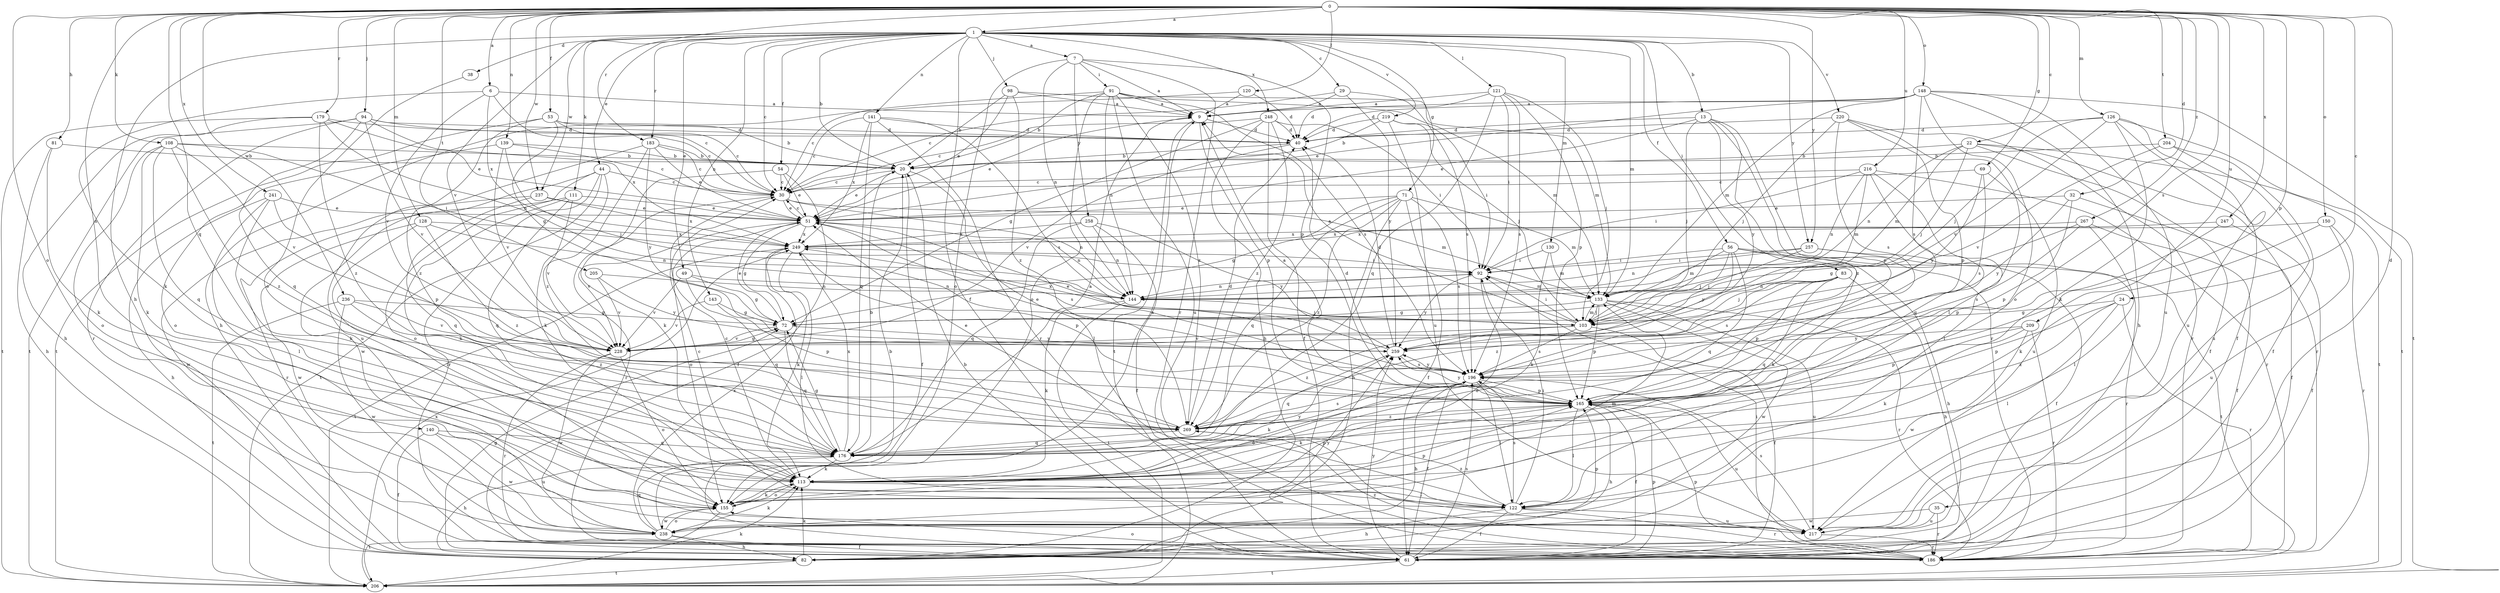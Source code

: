 strict digraph  {
0;
1;
6;
7;
9;
13;
20;
22;
24;
29;
30;
32;
35;
38;
40;
44;
49;
51;
53;
54;
56;
61;
69;
71;
72;
81;
82;
83;
91;
92;
94;
98;
103;
108;
111;
113;
120;
121;
122;
126;
128;
130;
133;
139;
140;
141;
143;
144;
148;
150;
155;
165;
176;
179;
183;
186;
196;
204;
205;
206;
209;
216;
217;
219;
220;
228;
236;
237;
238;
241;
247;
248;
249;
257;
258;
259;
267;
269;
0 -> 1  [label=a];
0 -> 6  [label=a];
0 -> 22  [label=c];
0 -> 24  [label=c];
0 -> 32  [label=d];
0 -> 35  [label=d];
0 -> 53  [label=f];
0 -> 69  [label=g];
0 -> 81  [label=h];
0 -> 94  [label=j];
0 -> 108  [label=k];
0 -> 120  [label=l];
0 -> 126  [label=m];
0 -> 128  [label=m];
0 -> 139  [label=n];
0 -> 140  [label=n];
0 -> 148  [label=o];
0 -> 150  [label=o];
0 -> 155  [label=o];
0 -> 165  [label=p];
0 -> 176  [label=q];
0 -> 179  [label=r];
0 -> 183  [label=r];
0 -> 196  [label=s];
0 -> 204  [label=t];
0 -> 205  [label=t];
0 -> 209  [label=u];
0 -> 216  [label=u];
0 -> 236  [label=w];
0 -> 237  [label=w];
0 -> 241  [label=x];
0 -> 247  [label=x];
0 -> 257  [label=y];
0 -> 267  [label=z];
1 -> 7  [label=a];
1 -> 13  [label=b];
1 -> 20  [label=b];
1 -> 29  [label=c];
1 -> 30  [label=c];
1 -> 38  [label=d];
1 -> 44  [label=e];
1 -> 49  [label=e];
1 -> 54  [label=f];
1 -> 56  [label=f];
1 -> 61  [label=f];
1 -> 71  [label=g];
1 -> 82  [label=h];
1 -> 83  [label=i];
1 -> 98  [label=j];
1 -> 111  [label=k];
1 -> 121  [label=l];
1 -> 130  [label=m];
1 -> 133  [label=m];
1 -> 141  [label=n];
1 -> 143  [label=n];
1 -> 183  [label=r];
1 -> 219  [label=v];
1 -> 220  [label=v];
1 -> 228  [label=v];
1 -> 237  [label=w];
1 -> 248  [label=x];
1 -> 257  [label=y];
6 -> 9  [label=a];
6 -> 30  [label=c];
6 -> 113  [label=k];
6 -> 228  [label=v];
6 -> 249  [label=x];
7 -> 9  [label=a];
7 -> 91  [label=i];
7 -> 144  [label=n];
7 -> 155  [label=o];
7 -> 165  [label=p];
7 -> 186  [label=r];
7 -> 258  [label=y];
9 -> 40  [label=d];
9 -> 51  [label=e];
9 -> 165  [label=p];
9 -> 206  [label=t];
13 -> 40  [label=d];
13 -> 51  [label=e];
13 -> 103  [label=j];
13 -> 165  [label=p];
13 -> 186  [label=r];
13 -> 259  [label=y];
13 -> 269  [label=z];
20 -> 30  [label=c];
20 -> 51  [label=e];
20 -> 61  [label=f];
20 -> 122  [label=l];
22 -> 20  [label=b];
22 -> 61  [label=f];
22 -> 103  [label=j];
22 -> 133  [label=m];
22 -> 144  [label=n];
22 -> 186  [label=r];
22 -> 206  [label=t];
24 -> 72  [label=g];
24 -> 122  [label=l];
24 -> 165  [label=p];
24 -> 186  [label=r];
24 -> 269  [label=z];
29 -> 9  [label=a];
29 -> 30  [label=c];
29 -> 196  [label=s];
29 -> 259  [label=y];
30 -> 51  [label=e];
30 -> 133  [label=m];
30 -> 144  [label=n];
30 -> 186  [label=r];
32 -> 51  [label=e];
32 -> 61  [label=f];
32 -> 165  [label=p];
32 -> 259  [label=y];
35 -> 186  [label=r];
35 -> 217  [label=u];
35 -> 238  [label=w];
38 -> 155  [label=o];
40 -> 20  [label=b];
40 -> 228  [label=v];
44 -> 30  [label=c];
44 -> 113  [label=k];
44 -> 155  [label=o];
44 -> 186  [label=r];
44 -> 206  [label=t];
44 -> 238  [label=w];
49 -> 72  [label=g];
49 -> 144  [label=n];
49 -> 176  [label=q];
49 -> 228  [label=v];
51 -> 30  [label=c];
51 -> 72  [label=g];
51 -> 144  [label=n];
51 -> 155  [label=o];
51 -> 196  [label=s];
51 -> 228  [label=v];
51 -> 249  [label=x];
53 -> 20  [label=b];
53 -> 30  [label=c];
53 -> 40  [label=d];
53 -> 72  [label=g];
53 -> 206  [label=t];
53 -> 269  [label=z];
54 -> 30  [label=c];
54 -> 51  [label=e];
54 -> 61  [label=f];
54 -> 113  [label=k];
56 -> 82  [label=h];
56 -> 92  [label=i];
56 -> 103  [label=j];
56 -> 113  [label=k];
56 -> 133  [label=m];
56 -> 176  [label=q];
56 -> 206  [label=t];
56 -> 259  [label=y];
61 -> 20  [label=b];
61 -> 72  [label=g];
61 -> 155  [label=o];
61 -> 165  [label=p];
61 -> 196  [label=s];
61 -> 206  [label=t];
61 -> 259  [label=y];
69 -> 30  [label=c];
69 -> 196  [label=s];
69 -> 217  [label=u];
69 -> 259  [label=y];
71 -> 51  [label=e];
71 -> 61  [label=f];
71 -> 72  [label=g];
71 -> 82  [label=h];
71 -> 133  [label=m];
71 -> 176  [label=q];
71 -> 196  [label=s];
71 -> 269  [label=z];
72 -> 51  [label=e];
72 -> 176  [label=q];
72 -> 228  [label=v];
72 -> 259  [label=y];
81 -> 20  [label=b];
81 -> 82  [label=h];
81 -> 113  [label=k];
82 -> 113  [label=k];
82 -> 206  [label=t];
83 -> 82  [label=h];
83 -> 103  [label=j];
83 -> 144  [label=n];
83 -> 165  [label=p];
83 -> 176  [label=q];
83 -> 196  [label=s];
83 -> 269  [label=z];
91 -> 9  [label=a];
91 -> 20  [label=b];
91 -> 30  [label=c];
91 -> 133  [label=m];
91 -> 144  [label=n];
91 -> 155  [label=o];
91 -> 196  [label=s];
91 -> 217  [label=u];
91 -> 269  [label=z];
92 -> 133  [label=m];
92 -> 144  [label=n];
92 -> 155  [label=o];
92 -> 259  [label=y];
94 -> 30  [label=c];
94 -> 40  [label=d];
94 -> 176  [label=q];
94 -> 186  [label=r];
94 -> 206  [label=t];
94 -> 228  [label=v];
94 -> 249  [label=x];
98 -> 9  [label=a];
98 -> 20  [label=b];
98 -> 51  [label=e];
98 -> 133  [label=m];
98 -> 269  [label=z];
103 -> 9  [label=a];
103 -> 61  [label=f];
103 -> 92  [label=i];
103 -> 133  [label=m];
103 -> 196  [label=s];
103 -> 228  [label=v];
103 -> 249  [label=x];
103 -> 269  [label=z];
108 -> 20  [label=b];
108 -> 92  [label=i];
108 -> 113  [label=k];
108 -> 155  [label=o];
108 -> 176  [label=q];
108 -> 228  [label=v];
108 -> 269  [label=z];
111 -> 51  [label=e];
111 -> 113  [label=k];
111 -> 176  [label=q];
111 -> 186  [label=r];
111 -> 228  [label=v];
113 -> 30  [label=c];
113 -> 122  [label=l];
113 -> 155  [label=o];
113 -> 165  [label=p];
113 -> 259  [label=y];
120 -> 9  [label=a];
120 -> 40  [label=d];
120 -> 82  [label=h];
121 -> 9  [label=a];
121 -> 40  [label=d];
121 -> 92  [label=i];
121 -> 103  [label=j];
121 -> 165  [label=p];
121 -> 176  [label=q];
121 -> 196  [label=s];
122 -> 30  [label=c];
122 -> 61  [label=f];
122 -> 82  [label=h];
122 -> 92  [label=i];
122 -> 186  [label=r];
122 -> 196  [label=s];
122 -> 217  [label=u];
122 -> 269  [label=z];
126 -> 40  [label=d];
126 -> 61  [label=f];
126 -> 103  [label=j];
126 -> 113  [label=k];
126 -> 206  [label=t];
126 -> 217  [label=u];
126 -> 228  [label=v];
128 -> 122  [label=l];
128 -> 144  [label=n];
128 -> 238  [label=w];
128 -> 249  [label=x];
128 -> 269  [label=z];
130 -> 92  [label=i];
130 -> 113  [label=k];
130 -> 133  [label=m];
133 -> 72  [label=g];
133 -> 103  [label=j];
133 -> 165  [label=p];
133 -> 186  [label=r];
133 -> 217  [label=u];
133 -> 238  [label=w];
139 -> 20  [label=b];
139 -> 30  [label=c];
139 -> 103  [label=j];
139 -> 155  [label=o];
139 -> 228  [label=v];
140 -> 61  [label=f];
140 -> 176  [label=q];
140 -> 217  [label=u];
140 -> 238  [label=w];
141 -> 30  [label=c];
141 -> 40  [label=d];
141 -> 176  [label=q];
141 -> 186  [label=r];
141 -> 196  [label=s];
141 -> 249  [label=x];
143 -> 72  [label=g];
143 -> 165  [label=p];
143 -> 228  [label=v];
144 -> 92  [label=i];
144 -> 103  [label=j];
144 -> 113  [label=k];
144 -> 206  [label=t];
148 -> 9  [label=a];
148 -> 40  [label=d];
148 -> 51  [label=e];
148 -> 82  [label=h];
148 -> 133  [label=m];
148 -> 155  [label=o];
148 -> 196  [label=s];
148 -> 206  [label=t];
148 -> 217  [label=u];
150 -> 113  [label=k];
150 -> 186  [label=r];
150 -> 217  [label=u];
150 -> 249  [label=x];
155 -> 9  [label=a];
155 -> 113  [label=k];
155 -> 133  [label=m];
155 -> 165  [label=p];
155 -> 206  [label=t];
155 -> 238  [label=w];
165 -> 9  [label=a];
165 -> 40  [label=d];
165 -> 61  [label=f];
165 -> 82  [label=h];
165 -> 113  [label=k];
165 -> 122  [label=l];
165 -> 217  [label=u];
165 -> 259  [label=y];
165 -> 269  [label=z];
176 -> 9  [label=a];
176 -> 20  [label=b];
176 -> 72  [label=g];
176 -> 82  [label=h];
176 -> 113  [label=k];
176 -> 249  [label=x];
179 -> 40  [label=d];
179 -> 51  [label=e];
179 -> 82  [label=h];
179 -> 144  [label=n];
179 -> 206  [label=t];
179 -> 269  [label=z];
183 -> 20  [label=b];
183 -> 30  [label=c];
183 -> 51  [label=e];
183 -> 217  [label=u];
183 -> 259  [label=y];
183 -> 269  [label=z];
186 -> 92  [label=i];
186 -> 165  [label=p];
186 -> 269  [label=z];
196 -> 51  [label=e];
196 -> 61  [label=f];
196 -> 82  [label=h];
196 -> 113  [label=k];
196 -> 122  [label=l];
196 -> 155  [label=o];
196 -> 165  [label=p];
196 -> 259  [label=y];
204 -> 20  [label=b];
204 -> 61  [label=f];
204 -> 217  [label=u];
204 -> 228  [label=v];
205 -> 144  [label=n];
205 -> 228  [label=v];
205 -> 259  [label=y];
206 -> 113  [label=k];
206 -> 249  [label=x];
209 -> 113  [label=k];
209 -> 165  [label=p];
209 -> 186  [label=r];
209 -> 238  [label=w];
209 -> 259  [label=y];
216 -> 30  [label=c];
216 -> 92  [label=i];
216 -> 122  [label=l];
216 -> 133  [label=m];
216 -> 144  [label=n];
216 -> 176  [label=q];
216 -> 186  [label=r];
217 -> 186  [label=r];
217 -> 196  [label=s];
219 -> 20  [label=b];
219 -> 40  [label=d];
219 -> 92  [label=i];
219 -> 103  [label=j];
219 -> 217  [label=u];
220 -> 40  [label=d];
220 -> 103  [label=j];
220 -> 122  [label=l];
220 -> 165  [label=p];
220 -> 186  [label=r];
220 -> 196  [label=s];
228 -> 72  [label=g];
228 -> 155  [label=o];
228 -> 186  [label=r];
228 -> 238  [label=w];
236 -> 72  [label=g];
236 -> 206  [label=t];
236 -> 228  [label=v];
236 -> 238  [label=w];
236 -> 269  [label=z];
237 -> 51  [label=e];
237 -> 176  [label=q];
237 -> 238  [label=w];
237 -> 249  [label=x];
238 -> 20  [label=b];
238 -> 61  [label=f];
238 -> 82  [label=h];
238 -> 113  [label=k];
238 -> 155  [label=o];
238 -> 165  [label=p];
238 -> 176  [label=q];
238 -> 249  [label=x];
238 -> 259  [label=y];
241 -> 51  [label=e];
241 -> 82  [label=h];
241 -> 113  [label=k];
241 -> 122  [label=l];
241 -> 165  [label=p];
247 -> 61  [label=f];
247 -> 165  [label=p];
247 -> 249  [label=x];
248 -> 30  [label=c];
248 -> 40  [label=d];
248 -> 61  [label=f];
248 -> 72  [label=g];
248 -> 82  [label=h];
248 -> 92  [label=i];
248 -> 269  [label=z];
249 -> 92  [label=i];
249 -> 113  [label=k];
249 -> 122  [label=l];
249 -> 165  [label=p];
249 -> 206  [label=t];
257 -> 61  [label=f];
257 -> 92  [label=i];
257 -> 103  [label=j];
257 -> 144  [label=n];
257 -> 186  [label=r];
258 -> 61  [label=f];
258 -> 144  [label=n];
258 -> 176  [label=q];
258 -> 249  [label=x];
258 -> 259  [label=y];
259 -> 40  [label=d];
259 -> 51  [label=e];
259 -> 176  [label=q];
259 -> 196  [label=s];
267 -> 61  [label=f];
267 -> 72  [label=g];
267 -> 122  [label=l];
267 -> 196  [label=s];
267 -> 249  [label=x];
269 -> 40  [label=d];
269 -> 51  [label=e];
269 -> 176  [label=q];
269 -> 196  [label=s];
}
